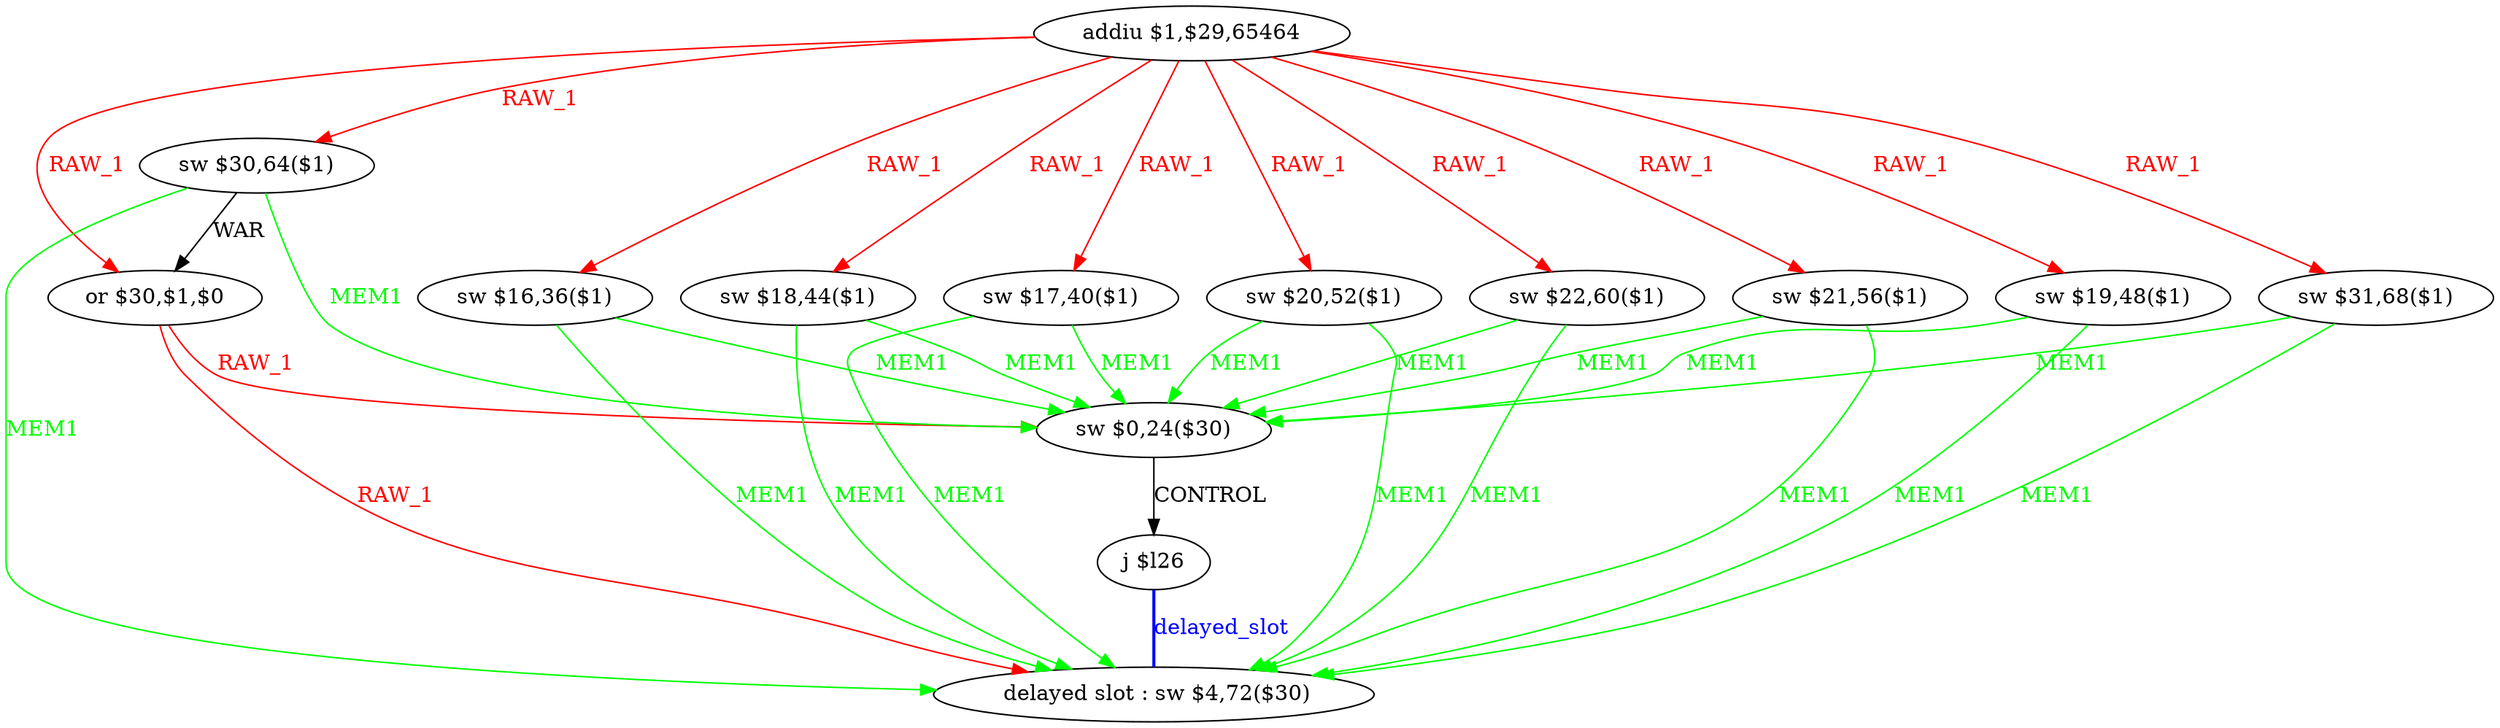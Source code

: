 digraph G1 {
node [shape = ellipse];
i13 [label = " delayed slot : sw $4,72($30)"] ;
i12 ->  i13 [style = bold, dir= none, fontcolor = blue, color = blue, label= "delayed_slot"];
i12 [label = "j $l26"] ;
i0 [label = "addiu $1,$29,65464"] ;
i0 ->  i10 [color = red, fontcolor = red, label= "RAW_1"];
i0 ->  i9 [color = red, fontcolor = red, label= "RAW_1"];
i0 ->  i8 [color = red, fontcolor = red, label= "RAW_1"];
i0 ->  i7 [color = red, fontcolor = red, label= "RAW_1"];
i0 ->  i6 [color = red, fontcolor = red, label= "RAW_1"];
i0 ->  i5 [color = red, fontcolor = red, label= "RAW_1"];
i0 ->  i4 [color = red, fontcolor = red, label= "RAW_1"];
i0 ->  i3 [color = red, fontcolor = red, label= "RAW_1"];
i0 ->  i2 [color = red, fontcolor = red, label= "RAW_1"];
i0 ->  i1 [color = red, fontcolor = red, label= "RAW_1"];
i10 [label = "or $30,$1,$0"] ;
i10 ->  i13 [color = red, fontcolor = red, label= "RAW_1"];
i10 ->  i11 [color = red, fontcolor = red, label= "RAW_1"];
i11 [label = "sw $0,24($30)"] ;
i11 ->  i12 [label= "CONTROL"];
i9 [label = "sw $16,36($1)"] ;
i9 ->  i13 [color = green, fontcolor = green, label= "MEM1"];
i9 ->  i11 [color = green, fontcolor = green, label= "MEM1"];
i8 [label = "sw $17,40($1)"] ;
i8 ->  i13 [color = green, fontcolor = green, label= "MEM1"];
i8 ->  i11 [color = green, fontcolor = green, label= "MEM1"];
i7 [label = "sw $18,44($1)"] ;
i7 ->  i13 [color = green, fontcolor = green, label= "MEM1"];
i7 ->  i11 [color = green, fontcolor = green, label= "MEM1"];
i6 [label = "sw $19,48($1)"] ;
i6 ->  i13 [color = green, fontcolor = green, label= "MEM1"];
i6 ->  i11 [color = green, fontcolor = green, label= "MEM1"];
i5 [label = "sw $20,52($1)"] ;
i5 ->  i13 [color = green, fontcolor = green, label= "MEM1"];
i5 ->  i11 [color = green, fontcolor = green, label= "MEM1"];
i4 [label = "sw $21,56($1)"] ;
i4 ->  i13 [color = green, fontcolor = green, label= "MEM1"];
i4 ->  i11 [color = green, fontcolor = green, label= "MEM1"];
i3 [label = "sw $22,60($1)"] ;
i3 ->  i13 [color = green, fontcolor = green, label= "MEM1"];
i3 ->  i11 [color = green, fontcolor = green, label= "MEM1"];
i2 [label = "sw $31,68($1)"] ;
i2 ->  i13 [color = green, fontcolor = green, label= "MEM1"];
i2 ->  i11 [color = green, fontcolor = green, label= "MEM1"];
i1 [label = "sw $30,64($1)"] ;
i1 ->  i13 [color = green, fontcolor = green, label= "MEM1"];
i1 ->  i11 [color = green, fontcolor = green, label= "MEM1"];
i1 ->  i10 [label= "WAR"];
}
